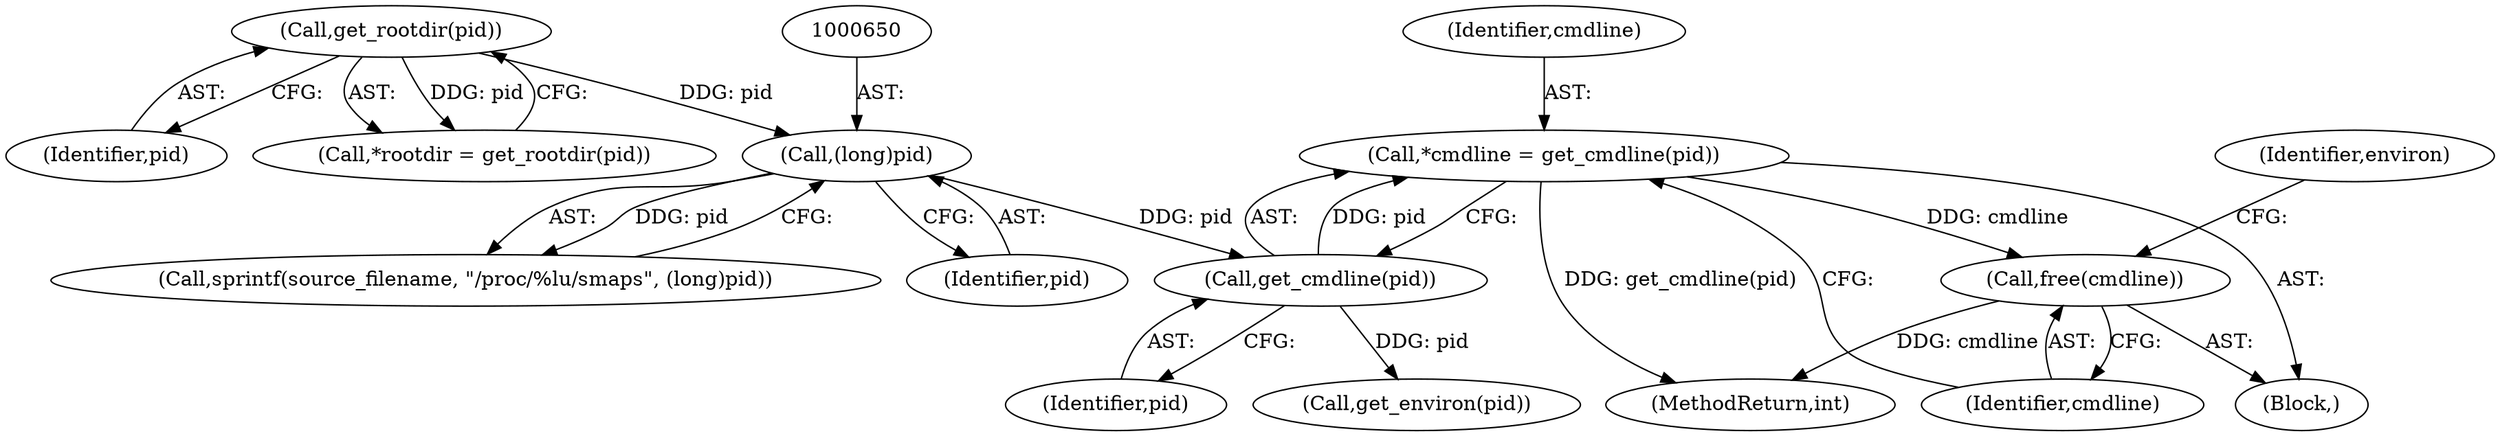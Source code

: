 digraph "0_abrt_80408e9e24a1c10f85fd969e1853e0f192157f92_0@pointer" {
"1000810" [label="(Call,*cmdline = get_cmdline(pid))"];
"1000812" [label="(Call,get_cmdline(pid))"];
"1000649" [label="(Call,(long)pid)"];
"1000627" [label="(Call,get_rootdir(pid))"];
"1000814" [label="(Call,free(cmdline))"];
"1000815" [label="(Identifier,cmdline)"];
"1000810" [label="(Call,*cmdline = get_cmdline(pid))"];
"1000628" [label="(Identifier,pid)"];
"1000813" [label="(Identifier,pid)"];
"1000646" [label="(Call,sprintf(source_filename, \"/proc/%lu/smaps\", (long)pid))"];
"1000814" [label="(Call,free(cmdline))"];
"1000627" [label="(Call,get_rootdir(pid))"];
"1000625" [label="(Call,*rootdir = get_rootdir(pid))"];
"1000818" [label="(Identifier,environ)"];
"1000649" [label="(Call,(long)pid)"];
"1000812" [label="(Call,get_cmdline(pid))"];
"1001168" [label="(MethodReturn,int)"];
"1000811" [label="(Identifier,cmdline)"];
"1000651" [label="(Identifier,pid)"];
"1000819" [label="(Call,get_environ(pid))"];
"1000623" [label="(Block,)"];
"1000810" -> "1000623"  [label="AST: "];
"1000810" -> "1000812"  [label="CFG: "];
"1000811" -> "1000810"  [label="AST: "];
"1000812" -> "1000810"  [label="AST: "];
"1000815" -> "1000810"  [label="CFG: "];
"1000810" -> "1001168"  [label="DDG: get_cmdline(pid)"];
"1000812" -> "1000810"  [label="DDG: pid"];
"1000810" -> "1000814"  [label="DDG: cmdline"];
"1000812" -> "1000813"  [label="CFG: "];
"1000813" -> "1000812"  [label="AST: "];
"1000649" -> "1000812"  [label="DDG: pid"];
"1000812" -> "1000819"  [label="DDG: pid"];
"1000649" -> "1000646"  [label="AST: "];
"1000649" -> "1000651"  [label="CFG: "];
"1000650" -> "1000649"  [label="AST: "];
"1000651" -> "1000649"  [label="AST: "];
"1000646" -> "1000649"  [label="CFG: "];
"1000649" -> "1000646"  [label="DDG: pid"];
"1000627" -> "1000649"  [label="DDG: pid"];
"1000627" -> "1000625"  [label="AST: "];
"1000627" -> "1000628"  [label="CFG: "];
"1000628" -> "1000627"  [label="AST: "];
"1000625" -> "1000627"  [label="CFG: "];
"1000627" -> "1000625"  [label="DDG: pid"];
"1000814" -> "1000623"  [label="AST: "];
"1000814" -> "1000815"  [label="CFG: "];
"1000815" -> "1000814"  [label="AST: "];
"1000818" -> "1000814"  [label="CFG: "];
"1000814" -> "1001168"  [label="DDG: cmdline"];
}
